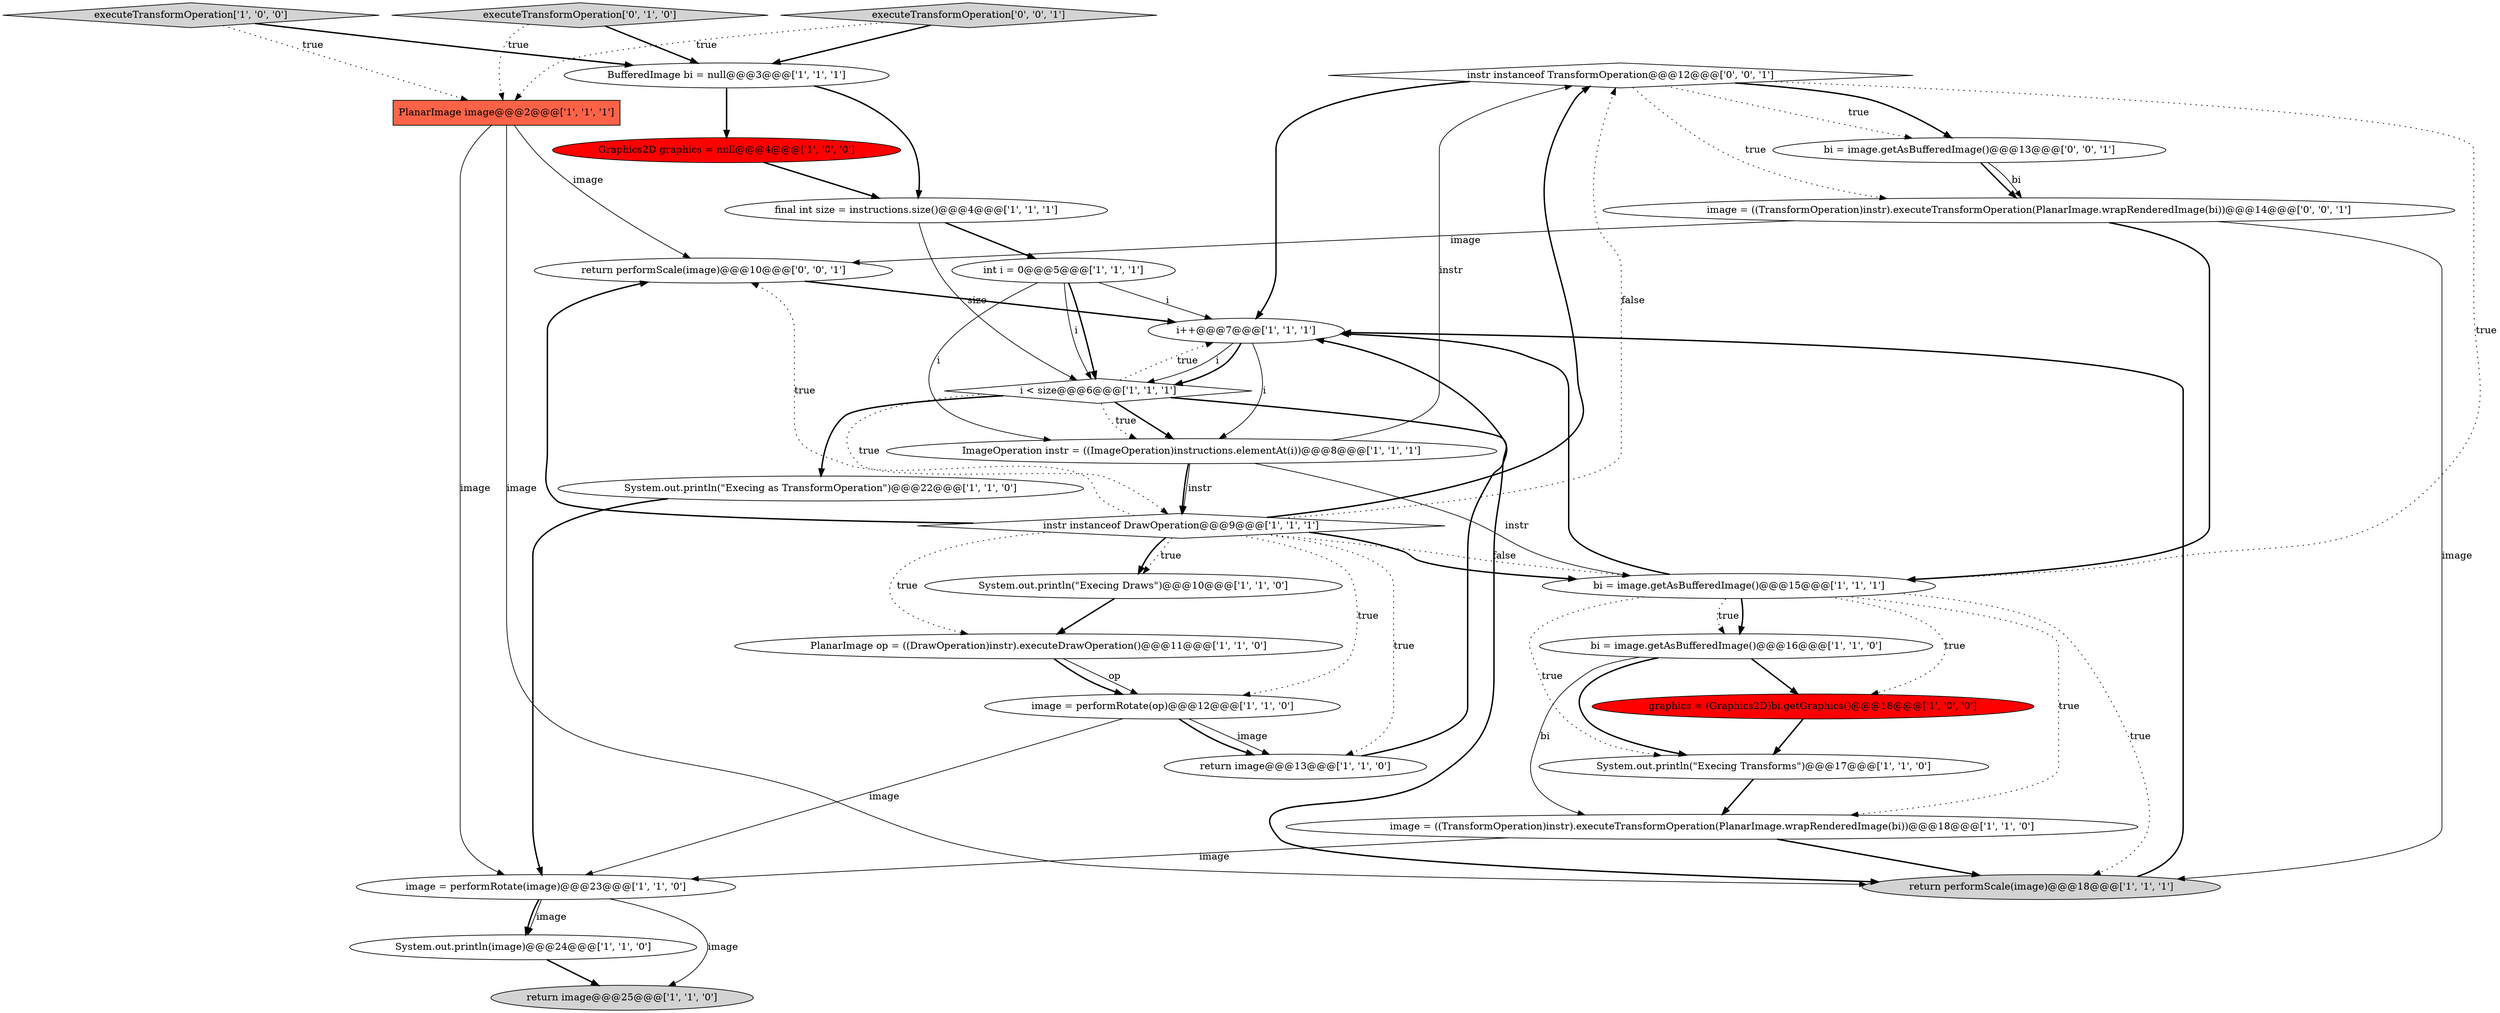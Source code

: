 digraph {
27 [style = filled, label = "instr instanceof TransformOperation@@@12@@@['0', '0', '1']", fillcolor = white, shape = diamond image = "AAA0AAABBB3BBB"];
16 [style = filled, label = "graphics = (Graphics2D)bi.getGraphics()@@@18@@@['1', '0', '0']", fillcolor = red, shape = ellipse image = "AAA1AAABBB1BBB"];
2 [style = filled, label = "executeTransformOperation['1', '0', '0']", fillcolor = lightgray, shape = diamond image = "AAA0AAABBB1BBB"];
14 [style = filled, label = "BufferedImage bi = null@@@3@@@['1', '1', '1']", fillcolor = white, shape = ellipse image = "AAA0AAABBB1BBB"];
28 [style = filled, label = "bi = image.getAsBufferedImage()@@@13@@@['0', '0', '1']", fillcolor = white, shape = ellipse image = "AAA0AAABBB3BBB"];
25 [style = filled, label = "executeTransformOperation['0', '0', '1']", fillcolor = lightgray, shape = diamond image = "AAA0AAABBB3BBB"];
29 [style = filled, label = "image = ((TransformOperation)instr).executeTransformOperation(PlanarImage.wrapRenderedImage(bi))@@@14@@@['0', '0', '1']", fillcolor = white, shape = ellipse image = "AAA0AAABBB3BBB"];
9 [style = filled, label = "bi = image.getAsBufferedImage()@@@16@@@['1', '1', '0']", fillcolor = white, shape = ellipse image = "AAA0AAABBB1BBB"];
26 [style = filled, label = "return performScale(image)@@@10@@@['0', '0', '1']", fillcolor = white, shape = ellipse image = "AAA0AAABBB3BBB"];
12 [style = filled, label = "bi = image.getAsBufferedImage()@@@15@@@['1', '1', '1']", fillcolor = white, shape = ellipse image = "AAA0AAABBB1BBB"];
13 [style = filled, label = "PlanarImage image@@@2@@@['1', '1', '1']", fillcolor = tomato, shape = box image = "AAA0AAABBB1BBB"];
21 [style = filled, label = "instr instanceof DrawOperation@@@9@@@['1', '1', '1']", fillcolor = white, shape = diamond image = "AAA0AAABBB1BBB"];
23 [style = filled, label = "return performScale(image)@@@18@@@['1', '1', '1']", fillcolor = lightgray, shape = ellipse image = "AAA0AAABBB1BBB"];
3 [style = filled, label = "i++@@@7@@@['1', '1', '1']", fillcolor = white, shape = ellipse image = "AAA0AAABBB1BBB"];
4 [style = filled, label = "final int size = instructions.size()@@@4@@@['1', '1', '1']", fillcolor = white, shape = ellipse image = "AAA0AAABBB1BBB"];
0 [style = filled, label = "int i = 0@@@5@@@['1', '1', '1']", fillcolor = white, shape = ellipse image = "AAA0AAABBB1BBB"];
15 [style = filled, label = "System.out.println(\"Execing Draws\")@@@10@@@['1', '1', '0']", fillcolor = white, shape = ellipse image = "AAA0AAABBB1BBB"];
1 [style = filled, label = "ImageOperation instr = ((ImageOperation)instructions.elementAt(i))@@@8@@@['1', '1', '1']", fillcolor = white, shape = ellipse image = "AAA0AAABBB1BBB"];
10 [style = filled, label = "System.out.println(image)@@@24@@@['1', '1', '0']", fillcolor = white, shape = ellipse image = "AAA0AAABBB1BBB"];
22 [style = filled, label = "PlanarImage op = ((DrawOperation)instr).executeDrawOperation()@@@11@@@['1', '1', '0']", fillcolor = white, shape = ellipse image = "AAA0AAABBB1BBB"];
19 [style = filled, label = "return image@@@25@@@['1', '1', '0']", fillcolor = lightgray, shape = ellipse image = "AAA0AAABBB1BBB"];
7 [style = filled, label = "return image@@@13@@@['1', '1', '0']", fillcolor = white, shape = ellipse image = "AAA0AAABBB1BBB"];
5 [style = filled, label = "System.out.println(\"Execing Transforms\")@@@17@@@['1', '1', '0']", fillcolor = white, shape = ellipse image = "AAA0AAABBB1BBB"];
24 [style = filled, label = "executeTransformOperation['0', '1', '0']", fillcolor = lightgray, shape = diamond image = "AAA0AAABBB2BBB"];
20 [style = filled, label = "image = performRotate(image)@@@23@@@['1', '1', '0']", fillcolor = white, shape = ellipse image = "AAA0AAABBB1BBB"];
11 [style = filled, label = "Graphics2D graphics = null@@@4@@@['1', '0', '0']", fillcolor = red, shape = ellipse image = "AAA1AAABBB1BBB"];
6 [style = filled, label = "image = performRotate(op)@@@12@@@['1', '1', '0']", fillcolor = white, shape = ellipse image = "AAA0AAABBB1BBB"];
8 [style = filled, label = "System.out.println(\"Execing as TransformOperation\")@@@22@@@['1', '1', '0']", fillcolor = white, shape = ellipse image = "AAA0AAABBB1BBB"];
17 [style = filled, label = "i < size@@@6@@@['1', '1', '1']", fillcolor = white, shape = diamond image = "AAA0AAABBB1BBB"];
18 [style = filled, label = "image = ((TransformOperation)instr).executeTransformOperation(PlanarImage.wrapRenderedImage(bi))@@@18@@@['1', '1', '0']", fillcolor = white, shape = ellipse image = "AAA0AAABBB1BBB"];
1->12 [style = solid, label="instr"];
17->8 [style = bold, label=""];
28->29 [style = bold, label=""];
4->17 [style = solid, label="size"];
17->1 [style = bold, label=""];
18->23 [style = bold, label=""];
21->15 [style = dotted, label="true"];
13->26 [style = solid, label="image"];
21->27 [style = bold, label=""];
12->23 [style = dotted, label="true"];
0->1 [style = solid, label="i"];
0->17 [style = bold, label=""];
26->3 [style = bold, label=""];
21->15 [style = bold, label=""];
10->19 [style = bold, label=""];
27->28 [style = bold, label=""];
11->4 [style = bold, label=""];
27->3 [style = bold, label=""];
1->21 [style = solid, label="instr"];
18->20 [style = solid, label="image"];
17->1 [style = dotted, label="true"];
21->27 [style = dotted, label="false"];
21->22 [style = dotted, label="true"];
3->1 [style = solid, label="i"];
23->3 [style = bold, label=""];
22->6 [style = solid, label="op"];
9->18 [style = solid, label="bi"];
5->18 [style = bold, label=""];
25->14 [style = bold, label=""];
12->18 [style = dotted, label="true"];
25->13 [style = dotted, label="true"];
27->12 [style = dotted, label="true"];
12->9 [style = bold, label=""];
17->23 [style = bold, label=""];
9->16 [style = bold, label=""];
7->3 [style = bold, label=""];
17->3 [style = dotted, label="true"];
20->10 [style = solid, label="image"];
4->0 [style = bold, label=""];
15->22 [style = bold, label=""];
29->23 [style = solid, label="image"];
21->12 [style = bold, label=""];
20->10 [style = bold, label=""];
24->14 [style = bold, label=""];
21->6 [style = dotted, label="true"];
0->17 [style = solid, label="i"];
13->20 [style = solid, label="image"];
3->17 [style = solid, label="i"];
21->26 [style = bold, label=""];
27->28 [style = dotted, label="true"];
28->29 [style = solid, label="bi"];
29->12 [style = bold, label=""];
8->20 [style = bold, label=""];
20->19 [style = solid, label="image"];
12->16 [style = dotted, label="true"];
6->7 [style = solid, label="image"];
12->5 [style = dotted, label="true"];
21->26 [style = dotted, label="true"];
27->29 [style = dotted, label="true"];
29->26 [style = solid, label="image"];
1->21 [style = bold, label=""];
21->7 [style = dotted, label="true"];
2->14 [style = bold, label=""];
0->3 [style = solid, label="i"];
16->5 [style = bold, label=""];
9->5 [style = bold, label=""];
3->17 [style = bold, label=""];
21->12 [style = dotted, label="false"];
12->3 [style = bold, label=""];
6->7 [style = bold, label=""];
13->23 [style = solid, label="image"];
17->21 [style = dotted, label="true"];
12->9 [style = dotted, label="true"];
14->11 [style = bold, label=""];
1->27 [style = solid, label="instr"];
2->13 [style = dotted, label="true"];
6->20 [style = solid, label="image"];
22->6 [style = bold, label=""];
14->4 [style = bold, label=""];
24->13 [style = dotted, label="true"];
}
